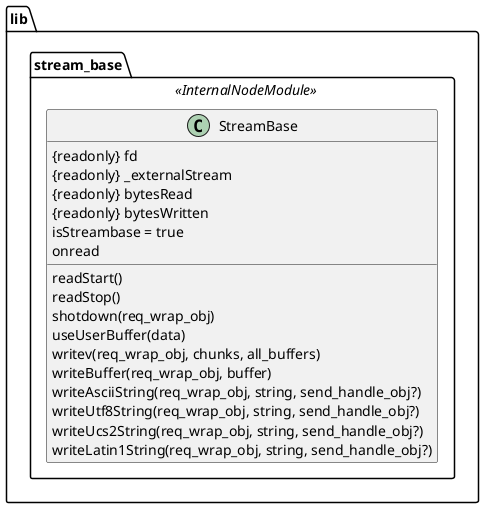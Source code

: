 @startuml

namespace lib {
  namespace stream_base <<InternalNodeModule>> {
    class StreamBase {
      {readonly} fd
      {readonly} _externalStream
      {readonly} bytesRead
      {readonly} bytesWritten
      isStreambase = true
      onread

      readStart()
      readStop()
      shotdown(req_wrap_obj)
      useUserBuffer(data)
      writev(req_wrap_obj, chunks, all_buffers)
      writeBuffer(req_wrap_obj, buffer)
      writeAsciiString(req_wrap_obj, string, send_handle_obj?)
      writeUtf8String(req_wrap_obj, string, send_handle_obj?)
      writeUcs2String(req_wrap_obj, string, send_handle_obj?)
      writeLatin1String(req_wrap_obj, string, send_handle_obj?)
    }
  }
}

@enduml
